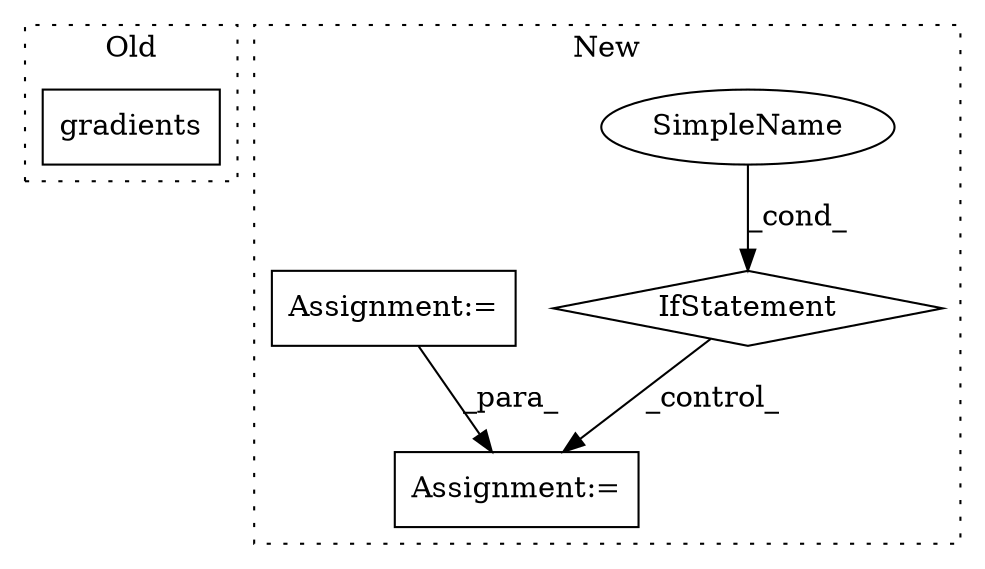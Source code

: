 digraph G {
subgraph cluster0 {
1 [label="gradients" a="32" s="2413,2441" l="10,1" shape="box"];
label = "Old";
style="dotted";
}
subgraph cluster1 {
2 [label="IfStatement" a="25" s="2823,2848" l="4,2" shape="diamond"];
3 [label="Assignment:=" a="7" s="3286" l="61" shape="box"];
4 [label="SimpleName" a="42" s="" l="" shape="ellipse"];
5 [label="Assignment:=" a="7" s="2670" l="12" shape="box"];
label = "New";
style="dotted";
}
2 -> 3 [label="_control_"];
4 -> 2 [label="_cond_"];
5 -> 3 [label="_para_"];
}